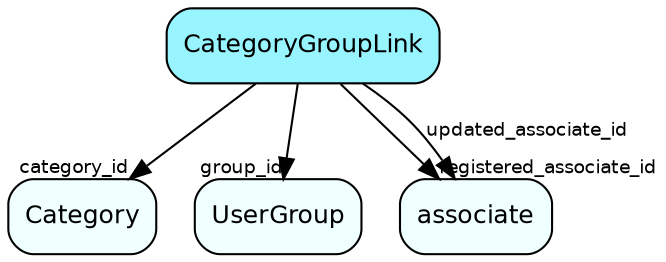 digraph CategoryGroupLink  {
node [shape = box style="rounded, filled" fontname = "Helvetica" fontsize = "12" ]
edge [fontname = "Helvetica" fontsize = "9"]

CategoryGroupLink[fillcolor = "cadetblue1"]
Category[fillcolor = "azure1"]
UserGroup[fillcolor = "azure1"]
associate[fillcolor = "azure1"]
CategoryGroupLink -> Category [headlabel = "category_id"]
CategoryGroupLink -> UserGroup [headlabel = "group_id"]
CategoryGroupLink -> associate [headlabel = "registered_associate_id"]
CategoryGroupLink -> associate [label = "updated_associate_id"]
}
